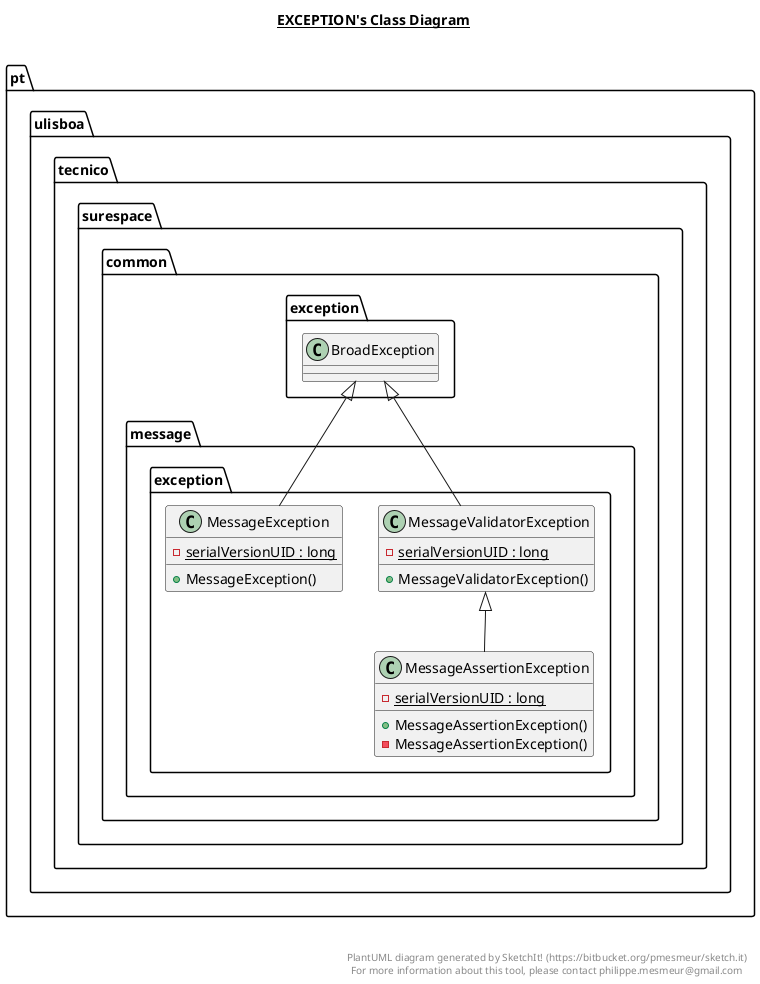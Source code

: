 @startuml

title __EXCEPTION's Class Diagram__\n

  namespace pt.ulisboa.tecnico.surespace.common.message {
    namespace exception {
      class pt.ulisboa.tecnico.surespace.common.message.exception.MessageAssertionException {
          {static} - serialVersionUID : long
          + MessageAssertionException()
          - MessageAssertionException()
      }
    }
  }
  

  namespace pt.ulisboa.tecnico.surespace.common.message {
    namespace exception {
      class pt.ulisboa.tecnico.surespace.common.message.exception.MessageException {
          {static} - serialVersionUID : long
          + MessageException()
      }
    }
  }
  

  namespace pt.ulisboa.tecnico.surespace.common.message {
    namespace exception {
      class pt.ulisboa.tecnico.surespace.common.message.exception.MessageValidatorException {
          {static} - serialVersionUID : long
          + MessageValidatorException()
      }
    }
  }
  

  pt.ulisboa.tecnico.surespace.common.message.exception.MessageAssertionException -up-|> pt.ulisboa.tecnico.surespace.common.message.exception.MessageValidatorException
  pt.ulisboa.tecnico.surespace.common.message.exception.MessageException -up-|> pt.ulisboa.tecnico.surespace.common.exception.BroadException
  pt.ulisboa.tecnico.surespace.common.message.exception.MessageValidatorException -up-|> pt.ulisboa.tecnico.surespace.common.exception.BroadException


right footer


PlantUML diagram generated by SketchIt! (https://bitbucket.org/pmesmeur/sketch.it)
For more information about this tool, please contact philippe.mesmeur@gmail.com
endfooter

@enduml
